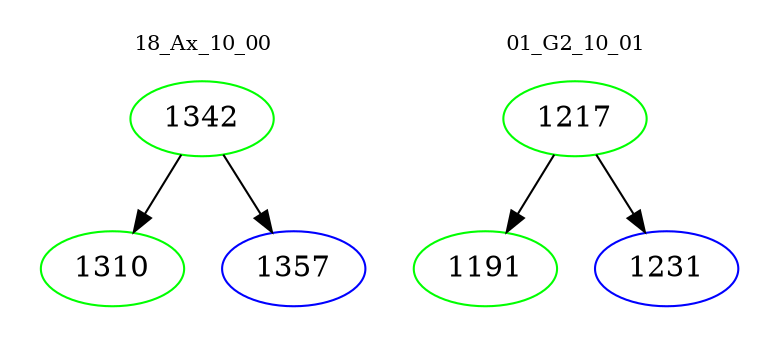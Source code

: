 digraph{
subgraph cluster_0 {
color = white
label = "18_Ax_10_00";
fontsize=10;
T0_1342 [label="1342", color="green"]
T0_1342 -> T0_1310 [color="black"]
T0_1310 [label="1310", color="green"]
T0_1342 -> T0_1357 [color="black"]
T0_1357 [label="1357", color="blue"]
}
subgraph cluster_1 {
color = white
label = "01_G2_10_01";
fontsize=10;
T1_1217 [label="1217", color="green"]
T1_1217 -> T1_1191 [color="black"]
T1_1191 [label="1191", color="green"]
T1_1217 -> T1_1231 [color="black"]
T1_1231 [label="1231", color="blue"]
}
}
